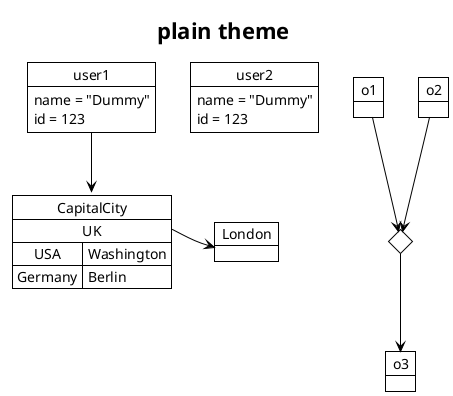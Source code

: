 ' Do not edit
' Theme Gallery
' autogenerated by script
'
@startuml
!theme plain
title plain theme

object user1
user1 : name = "Dummy"
user1 : id = 123

object user2 {
  name = "Dummy"
  id = 123
}

object o1
object o2
diamond dia
object o3

o1  --> dia
o2  --> dia
dia --> o3

object London

map CapitalCity {
 UK *-> London
 USA => Washington
 Germany => Berlin
}

user1 --> CapitalCity
@enduml
